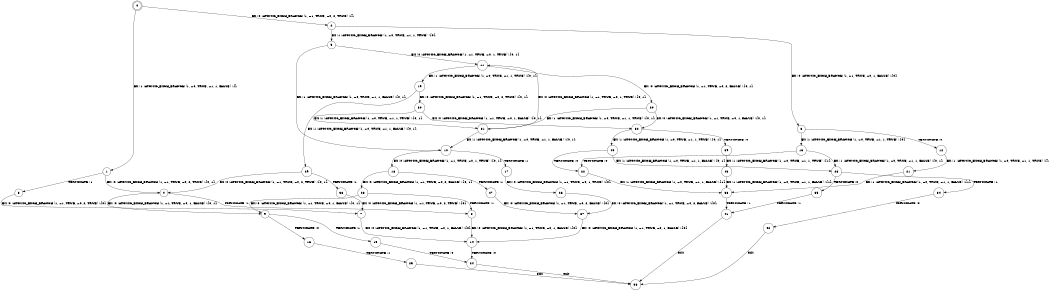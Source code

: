 digraph BCG {
size = "7, 10.5";
center = TRUE;
node [shape = circle];
0 [peripheries = 2];
0 -> 1 [label = "EX !1 !ATOMIC_EXCH_BRANCH (1, +0, TRUE, +1, 1, FALSE) !{}"];
0 -> 2 [label = "EX !0 !ATOMIC_EXCH_BRANCH (1, +1, TRUE, +0, 2, TRUE) !{}"];
1 -> 3 [label = "TERMINATE !1"];
1 -> 4 [label = "EX !0 !ATOMIC_EXCH_BRANCH (1, +1, TRUE, +0, 2, TRUE) !{0, 1}"];
2 -> 5 [label = "EX !1 !ATOMIC_EXCH_BRANCH (1, +0, TRUE, +1, 1, TRUE) !{0}"];
2 -> 6 [label = "EX !0 !ATOMIC_EXCH_BRANCH (1, +1, TRUE, +0, 1, FALSE) !{0}"];
3 -> 7 [label = "EX !0 !ATOMIC_EXCH_BRANCH (1, +1, TRUE, +0, 2, TRUE) !{0}"];
4 -> 8 [label = "TERMINATE !1"];
4 -> 9 [label = "EX !0 !ATOMIC_EXCH_BRANCH (1, +1, TRUE, +0, 1, FALSE) !{0, 1}"];
5 -> 10 [label = "EX !1 !ATOMIC_EXCH_BRANCH (1, +0, TRUE, +1, 1, FALSE) !{0, 1}"];
5 -> 11 [label = "EX !0 !ATOMIC_EXCH_BRANCH (1, +1, TRUE, +0, 1, TRUE) !{0, 1}"];
6 -> 12 [label = "TERMINATE !0"];
6 -> 13 [label = "EX !1 !ATOMIC_EXCH_BRANCH (1, +0, TRUE, +1, 1, TRUE) !{0}"];
7 -> 14 [label = "EX !0 !ATOMIC_EXCH_BRANCH (1, +1, TRUE, +0, 1, FALSE) !{0}"];
8 -> 14 [label = "EX !0 !ATOMIC_EXCH_BRANCH (1, +1, TRUE, +0, 1, FALSE) !{0}"];
9 -> 15 [label = "TERMINATE !1"];
9 -> 16 [label = "TERMINATE !0"];
10 -> 17 [label = "TERMINATE !1"];
10 -> 18 [label = "EX !0 !ATOMIC_EXCH_BRANCH (1, +1, TRUE, +0, 1, TRUE) !{0, 1}"];
11 -> 19 [label = "EX !1 !ATOMIC_EXCH_BRANCH (1, +0, TRUE, +1, 1, TRUE) !{0, 1}"];
11 -> 20 [label = "EX !0 !ATOMIC_EXCH_BRANCH (1, +1, TRUE, +0, 2, FALSE) !{0, 1}"];
12 -> 21 [label = "EX !1 !ATOMIC_EXCH_BRANCH (1, +0, TRUE, +1, 1, TRUE) !{}"];
13 -> 22 [label = "TERMINATE !0"];
13 -> 23 [label = "EX !1 !ATOMIC_EXCH_BRANCH (1, +0, TRUE, +1, 1, FALSE) !{0, 1}"];
14 -> 24 [label = "TERMINATE !0"];
15 -> 24 [label = "TERMINATE !0"];
16 -> 25 [label = "TERMINATE !1"];
17 -> 26 [label = "EX !0 !ATOMIC_EXCH_BRANCH (1, +1, TRUE, +0, 1, TRUE) !{0}"];
18 -> 27 [label = "TERMINATE !1"];
18 -> 28 [label = "EX !0 !ATOMIC_EXCH_BRANCH (1, +1, TRUE, +0, 2, FALSE) !{0, 1}"];
19 -> 29 [label = "EX !1 !ATOMIC_EXCH_BRANCH (1, +0, TRUE, +1, 1, FALSE) !{0, 1}"];
19 -> 30 [label = "EX !0 !ATOMIC_EXCH_BRANCH (1, +1, TRUE, +0, 2, TRUE) !{0, 1}"];
20 -> 31 [label = "EX !1 !ATOMIC_EXCH_BRANCH (1, +0, TRUE, +1, 1, TRUE) !{0, 1}"];
20 -> 32 [label = "EX !0 !ATOMIC_EXCH_BRANCH (1, +1, TRUE, +0, 1, FALSE) !{0, 1}"];
21 -> 33 [label = "EX !1 !ATOMIC_EXCH_BRANCH (1, +0, TRUE, +1, 1, FALSE) !{1}"];
22 -> 33 [label = "EX !1 !ATOMIC_EXCH_BRANCH (1, +0, TRUE, +1, 1, FALSE) !{1}"];
23 -> 34 [label = "TERMINATE !1"];
23 -> 35 [label = "TERMINATE !0"];
24 -> 36 [label = "exit"];
25 -> 36 [label = "exit"];
26 -> 37 [label = "EX !0 !ATOMIC_EXCH_BRANCH (1, +1, TRUE, +0, 2, FALSE) !{0}"];
27 -> 37 [label = "EX !0 !ATOMIC_EXCH_BRANCH (1, +1, TRUE, +0, 2, FALSE) !{0}"];
28 -> 8 [label = "TERMINATE !1"];
28 -> 9 [label = "EX !0 !ATOMIC_EXCH_BRANCH (1, +1, TRUE, +0, 1, FALSE) !{0, 1}"];
29 -> 38 [label = "TERMINATE !1"];
29 -> 4 [label = "EX !0 !ATOMIC_EXCH_BRANCH (1, +1, TRUE, +0, 2, TRUE) !{0, 1}"];
30 -> 31 [label = "EX !1 !ATOMIC_EXCH_BRANCH (1, +0, TRUE, +1, 1, TRUE) !{0, 1}"];
30 -> 32 [label = "EX !0 !ATOMIC_EXCH_BRANCH (1, +1, TRUE, +0, 1, FALSE) !{0, 1}"];
31 -> 10 [label = "EX !1 !ATOMIC_EXCH_BRANCH (1, +0, TRUE, +1, 1, FALSE) !{0, 1}"];
31 -> 11 [label = "EX !0 !ATOMIC_EXCH_BRANCH (1, +1, TRUE, +0, 1, TRUE) !{0, 1}"];
32 -> 39 [label = "TERMINATE !0"];
32 -> 40 [label = "EX !1 !ATOMIC_EXCH_BRANCH (1, +0, TRUE, +1, 1, TRUE) !{0, 1}"];
33 -> 41 [label = "TERMINATE !1"];
34 -> 42 [label = "TERMINATE !0"];
35 -> 41 [label = "TERMINATE !1"];
37 -> 14 [label = "EX !0 !ATOMIC_EXCH_BRANCH (1, +1, TRUE, +0, 1, FALSE) !{0}"];
38 -> 7 [label = "EX !0 !ATOMIC_EXCH_BRANCH (1, +1, TRUE, +0, 2, TRUE) !{0}"];
39 -> 43 [label = "EX !1 !ATOMIC_EXCH_BRANCH (1, +0, TRUE, +1, 1, TRUE) !{1}"];
40 -> 22 [label = "TERMINATE !0"];
40 -> 23 [label = "EX !1 !ATOMIC_EXCH_BRANCH (1, +0, TRUE, +1, 1, FALSE) !{0, 1}"];
41 -> 36 [label = "exit"];
42 -> 36 [label = "exit"];
43 -> 33 [label = "EX !1 !ATOMIC_EXCH_BRANCH (1, +0, TRUE, +1, 1, FALSE) !{1}"];
}
